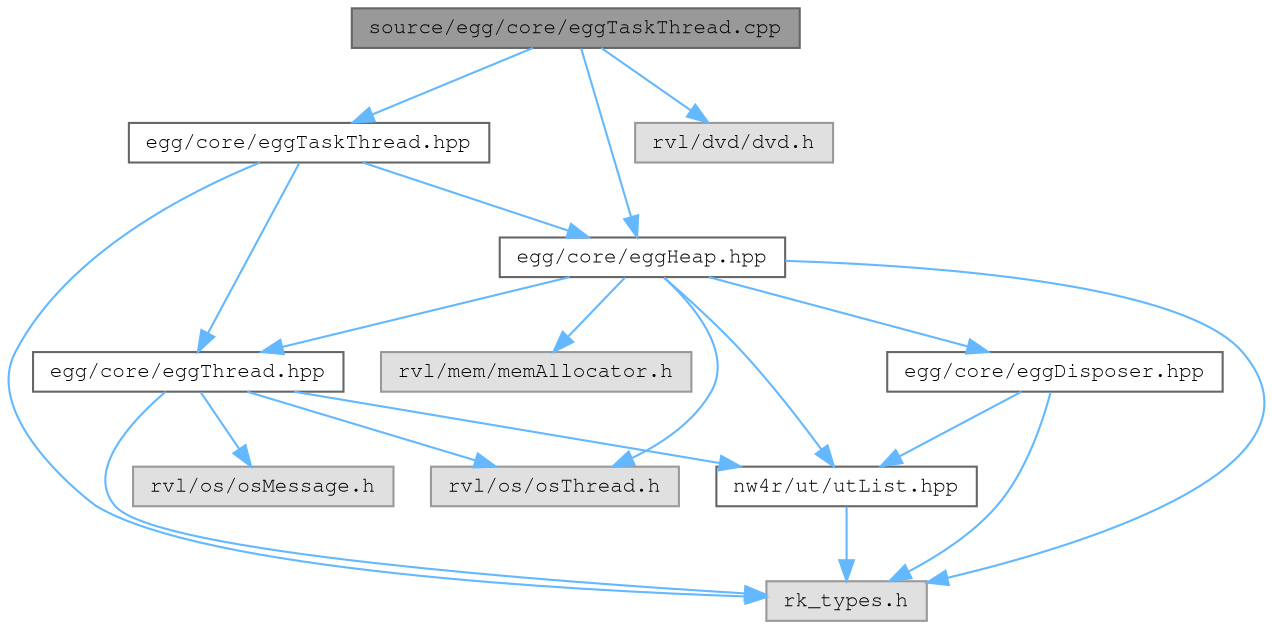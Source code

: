 digraph "source/egg/core/eggTaskThread.cpp"
{
 // LATEX_PDF_SIZE
  bgcolor="transparent";
  edge [fontname=FreeMono,fontsize=10,labelfontname=FreeMono,labelfontsize=10];
  node [fontname=FreeMono,fontsize=10,shape=box,height=0.2,width=0.4];
  Node1 [label="source/egg/core/eggTaskThread.cpp",height=0.2,width=0.4,color="gray40", fillcolor="grey60", style="filled", fontcolor="black",tooltip="TODO."];
  Node1 -> Node2 [color="steelblue1",style="solid"];
  Node2 [label="egg/core/eggHeap.hpp",height=0.2,width=0.4,color="grey40", fillcolor="white", style="filled",URL="$egg_heap_8hpp.html",tooltip="Base Heap class."];
  Node2 -> Node3 [color="steelblue1",style="solid"];
  Node3 [label="egg/core/eggDisposer.hpp",height=0.2,width=0.4,color="grey40", fillcolor="white", style="filled",URL="$egg_disposer_8hpp.html",tooltip="Headers for EGG::Disposer."];
  Node3 -> Node4 [color="steelblue1",style="solid"];
  Node4 [label="nw4r/ut/utList.hpp",height=0.2,width=0.4,color="grey40", fillcolor="white", style="filled",URL="$ut_list_8hpp_source.html",tooltip=" "];
  Node4 -> Node5 [color="steelblue1",style="solid"];
  Node5 [label="rk_types.h",height=0.2,width=0.4,color="grey60", fillcolor="#E0E0E0", style="filled",tooltip=" "];
  Node3 -> Node5 [color="steelblue1",style="solid"];
  Node2 -> Node4 [color="steelblue1",style="solid"];
  Node2 -> Node5 [color="steelblue1",style="solid"];
  Node2 -> Node6 [color="steelblue1",style="solid"];
  Node6 [label="rvl/os/osThread.h",height=0.2,width=0.4,color="grey60", fillcolor="#E0E0E0", style="filled",tooltip=" "];
  Node2 -> Node7 [color="steelblue1",style="solid"];
  Node7 [label="rvl/mem/memAllocator.h",height=0.2,width=0.4,color="grey60", fillcolor="#E0E0E0", style="filled",tooltip=" "];
  Node2 -> Node8 [color="steelblue1",style="solid"];
  Node8 [label="egg/core/eggThread.hpp",height=0.2,width=0.4,color="grey40", fillcolor="white", style="filled",URL="$egg_thread_8hpp.html",tooltip="Thread class for extending."];
  Node8 -> Node4 [color="steelblue1",style="solid"];
  Node8 -> Node5 [color="steelblue1",style="solid"];
  Node8 -> Node9 [color="steelblue1",style="solid"];
  Node9 [label="rvl/os/osMessage.h",height=0.2,width=0.4,color="grey60", fillcolor="#E0E0E0", style="filled",tooltip=" "];
  Node8 -> Node6 [color="steelblue1",style="solid"];
  Node1 -> Node10 [color="steelblue1",style="solid"];
  Node10 [label="egg/core/eggTaskThread.hpp",height=0.2,width=0.4,color="grey40", fillcolor="white", style="filled",URL="$egg_task_thread_8hpp.html",tooltip="TODO."];
  Node10 -> Node2 [color="steelblue1",style="solid"];
  Node10 -> Node8 [color="steelblue1",style="solid"];
  Node10 -> Node5 [color="steelblue1",style="solid"];
  Node1 -> Node11 [color="steelblue1",style="solid"];
  Node11 [label="rvl/dvd/dvd.h",height=0.2,width=0.4,color="grey60", fillcolor="#E0E0E0", style="filled",tooltip=" "];
}
